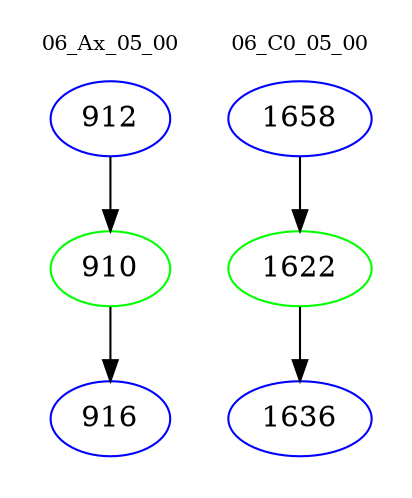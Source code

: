 digraph{
subgraph cluster_0 {
color = white
label = "06_Ax_05_00";
fontsize=10;
T0_912 [label="912", color="blue"]
T0_912 -> T0_910 [color="black"]
T0_910 [label="910", color="green"]
T0_910 -> T0_916 [color="black"]
T0_916 [label="916", color="blue"]
}
subgraph cluster_1 {
color = white
label = "06_C0_05_00";
fontsize=10;
T1_1658 [label="1658", color="blue"]
T1_1658 -> T1_1622 [color="black"]
T1_1622 [label="1622", color="green"]
T1_1622 -> T1_1636 [color="black"]
T1_1636 [label="1636", color="blue"]
}
}

